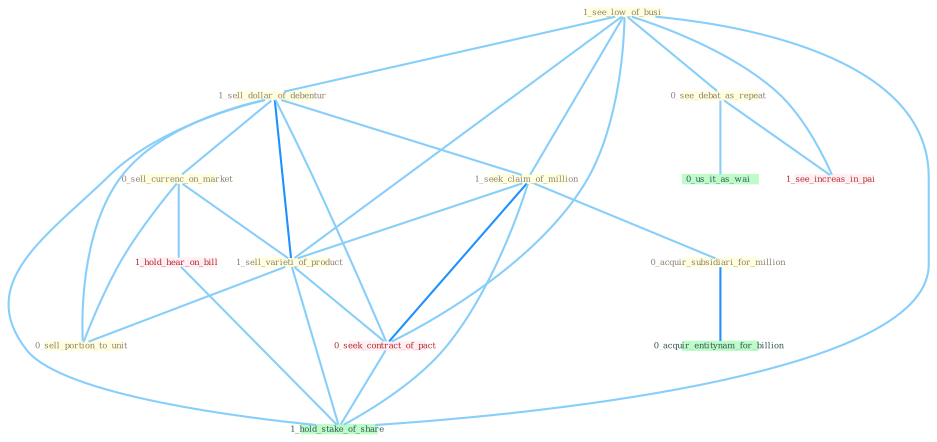 Graph G{ 
    node
    [shape=polygon,style=filled,width=.5,height=.06,color="#BDFCC9",fixedsize=true,fontsize=4,
    fontcolor="#2f4f4f"];
    {node
    [color="#ffffe0", fontcolor="#8b7d6b"] "1_see_low_of_busi " "1_sell_dollar_of_debentur " "0_sell_currenc_on_market " "1_seek_claim_of_million " "1_sell_varieti_of_product " "0_acquir_subsidiari_for_million " "0_see_debat_as_repeat " "0_sell_portion_to_unit "}
{node [color="#fff0f5", fontcolor="#b22222"] "0_seek_contract_of_pact " "1_see_increas_in_pai " "1_hold_hear_on_bill "}
edge [color="#B0E2FF"];

	"1_see_low_of_busi " -- "1_sell_dollar_of_debentur " [w="1", color="#87cefa" ];
	"1_see_low_of_busi " -- "1_seek_claim_of_million " [w="1", color="#87cefa" ];
	"1_see_low_of_busi " -- "1_sell_varieti_of_product " [w="1", color="#87cefa" ];
	"1_see_low_of_busi " -- "0_see_debat_as_repeat " [w="1", color="#87cefa" ];
	"1_see_low_of_busi " -- "0_seek_contract_of_pact " [w="1", color="#87cefa" ];
	"1_see_low_of_busi " -- "1_see_increas_in_pai " [w="1", color="#87cefa" ];
	"1_see_low_of_busi " -- "1_hold_stake_of_share " [w="1", color="#87cefa" ];
	"1_sell_dollar_of_debentur " -- "0_sell_currenc_on_market " [w="1", color="#87cefa" ];
	"1_sell_dollar_of_debentur " -- "1_seek_claim_of_million " [w="1", color="#87cefa" ];
	"1_sell_dollar_of_debentur " -- "1_sell_varieti_of_product " [w="2", color="#1e90ff" , len=0.8];
	"1_sell_dollar_of_debentur " -- "0_sell_portion_to_unit " [w="1", color="#87cefa" ];
	"1_sell_dollar_of_debentur " -- "0_seek_contract_of_pact " [w="1", color="#87cefa" ];
	"1_sell_dollar_of_debentur " -- "1_hold_stake_of_share " [w="1", color="#87cefa" ];
	"0_sell_currenc_on_market " -- "1_sell_varieti_of_product " [w="1", color="#87cefa" ];
	"0_sell_currenc_on_market " -- "0_sell_portion_to_unit " [w="1", color="#87cefa" ];
	"0_sell_currenc_on_market " -- "1_hold_hear_on_bill " [w="1", color="#87cefa" ];
	"1_seek_claim_of_million " -- "1_sell_varieti_of_product " [w="1", color="#87cefa" ];
	"1_seek_claim_of_million " -- "0_acquir_subsidiari_for_million " [w="1", color="#87cefa" ];
	"1_seek_claim_of_million " -- "0_seek_contract_of_pact " [w="2", color="#1e90ff" , len=0.8];
	"1_seek_claim_of_million " -- "1_hold_stake_of_share " [w="1", color="#87cefa" ];
	"1_sell_varieti_of_product " -- "0_sell_portion_to_unit " [w="1", color="#87cefa" ];
	"1_sell_varieti_of_product " -- "0_seek_contract_of_pact " [w="1", color="#87cefa" ];
	"1_sell_varieti_of_product " -- "1_hold_stake_of_share " [w="1", color="#87cefa" ];
	"0_acquir_subsidiari_for_million " -- "0_acquir_entitynam_for_billion " [w="2", color="#1e90ff" , len=0.8];
	"0_see_debat_as_repeat " -- "0_us_it_as_wai " [w="1", color="#87cefa" ];
	"0_see_debat_as_repeat " -- "1_see_increas_in_pai " [w="1", color="#87cefa" ];
	"0_seek_contract_of_pact " -- "1_hold_stake_of_share " [w="1", color="#87cefa" ];
	"1_hold_hear_on_bill " -- "1_hold_stake_of_share " [w="1", color="#87cefa" ];
}